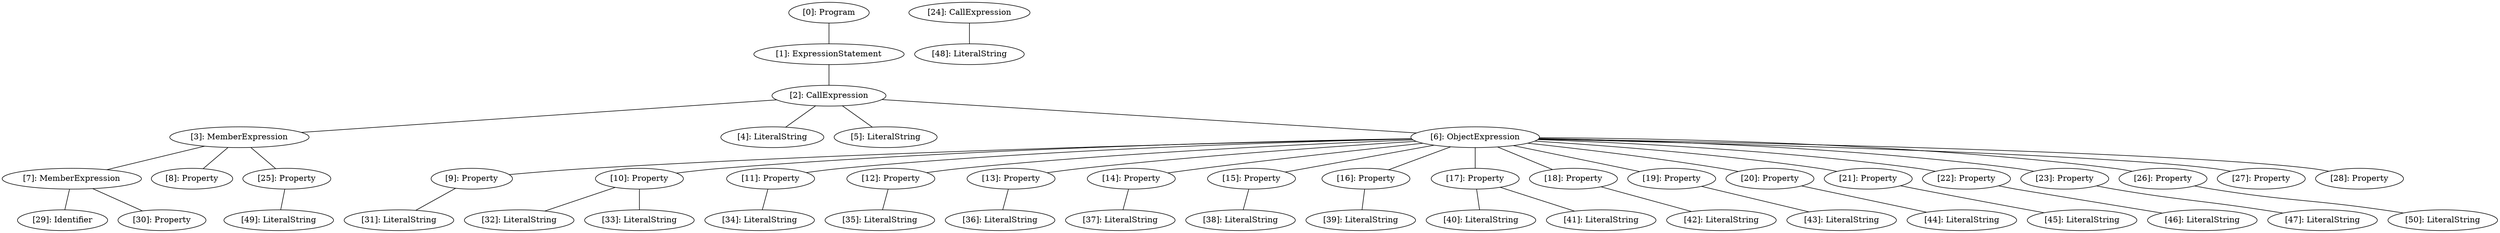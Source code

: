 // Result
graph {
	0 [label="[0]: Program"]
	1 [label="[1]: ExpressionStatement"]
	2 [label="[2]: CallExpression"]
	3 [label="[3]: MemberExpression"]
	4 [label="[4]: LiteralString"]
	5 [label="[5]: LiteralString"]
	6 [label="[6]: ObjectExpression"]
	7 [label="[7]: MemberExpression"]
	8 [label="[8]: Property"]
	9 [label="[9]: Property"]
	10 [label="[10]: Property"]
	11 [label="[11]: Property"]
	12 [label="[12]: Property"]
	13 [label="[13]: Property"]
	14 [label="[14]: Property"]
	15 [label="[15]: Property"]
	16 [label="[16]: Property"]
	17 [label="[17]: Property"]
	18 [label="[18]: Property"]
	19 [label="[19]: Property"]
	20 [label="[20]: Property"]
	21 [label="[21]: Property"]
	22 [label="[22]: Property"]
	23 [label="[23]: Property"]
	24 [label="[24]: CallExpression"]
	25 [label="[25]: Property"]
	26 [label="[26]: Property"]
	27 [label="[27]: Property"]
	28 [label="[28]: Property"]
	29 [label="[29]: Identifier"]
	30 [label="[30]: Property"]
	31 [label="[31]: LiteralString"]
	32 [label="[32]: LiteralString"]
	33 [label="[33]: LiteralString"]
	34 [label="[34]: LiteralString"]
	35 [label="[35]: LiteralString"]
	36 [label="[36]: LiteralString"]
	37 [label="[37]: LiteralString"]
	38 [label="[38]: LiteralString"]
	39 [label="[39]: LiteralString"]
	40 [label="[40]: LiteralString"]
	41 [label="[41]: LiteralString"]
	42 [label="[42]: LiteralString"]
	43 [label="[43]: LiteralString"]
	44 [label="[44]: LiteralString"]
	45 [label="[45]: LiteralString"]
	46 [label="[46]: LiteralString"]
	47 [label="[47]: LiteralString"]
	48 [label="[48]: LiteralString"]
	49 [label="[49]: LiteralString"]
	50 [label="[50]: LiteralString"]
	0 -- 1
	1 -- 2
	2 -- 3
	2 -- 4
	2 -- 5
	2 -- 6
	3 -- 7
	3 -- 8
	3 -- 25
	6 -- 9
	6 -- 10
	6 -- 11
	6 -- 12
	6 -- 13
	6 -- 14
	6 -- 15
	6 -- 16
	6 -- 17
	6 -- 18
	6 -- 19
	6 -- 20
	6 -- 21
	6 -- 22
	6 -- 23
	6 -- 26
	6 -- 27
	6 -- 28
	7 -- 29
	7 -- 30
	9 -- 31
	10 -- 32
	10 -- 33
	11 -- 34
	12 -- 35
	13 -- 36
	14 -- 37
	15 -- 38
	16 -- 39
	17 -- 40
	17 -- 41
	18 -- 42
	19 -- 43
	20 -- 44
	21 -- 45
	22 -- 46
	23 -- 47
	24 -- 48
	25 -- 49
	26 -- 50
}
